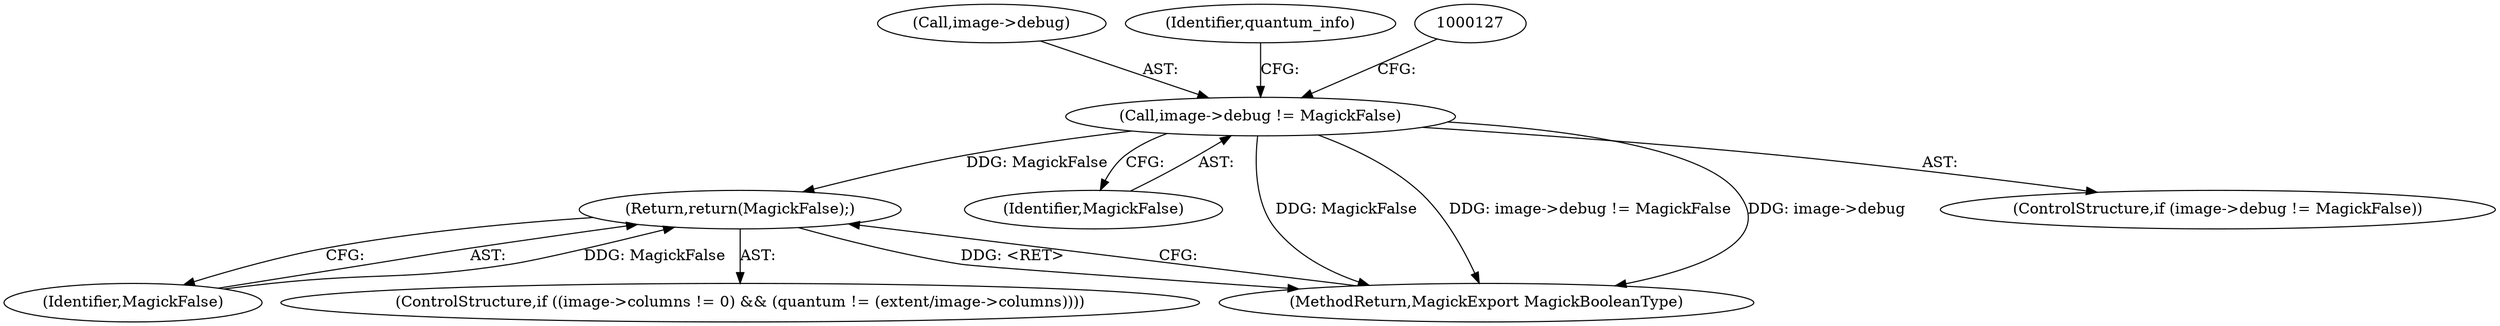 digraph "0_ImageMagick_c4e63ad30bc42da691f2b5f82a24516dd6b4dc70_0@pointer" {
"1000121" [label="(Call,image->debug != MagickFalse)"];
"1000234" [label="(Return,return(MagickFalse);)"];
"1000121" [label="(Call,image->debug != MagickFalse)"];
"1000234" [label="(Return,return(MagickFalse);)"];
"1000125" [label="(Identifier,MagickFalse)"];
"1000240" [label="(MethodReturn,MagickExport MagickBooleanType)"];
"1000235" [label="(Identifier,MagickFalse)"];
"1000122" [label="(Call,image->debug)"];
"1000120" [label="(ControlStructure,if (image->debug != MagickFalse))"];
"1000220" [label="(ControlStructure,if ((image->columns != 0) && (quantum != (extent/image->columns))))"];
"1000137" [label="(Identifier,quantum_info)"];
"1000121" -> "1000120"  [label="AST: "];
"1000121" -> "1000125"  [label="CFG: "];
"1000122" -> "1000121"  [label="AST: "];
"1000125" -> "1000121"  [label="AST: "];
"1000127" -> "1000121"  [label="CFG: "];
"1000137" -> "1000121"  [label="CFG: "];
"1000121" -> "1000240"  [label="DDG: MagickFalse"];
"1000121" -> "1000240"  [label="DDG: image->debug != MagickFalse"];
"1000121" -> "1000240"  [label="DDG: image->debug"];
"1000121" -> "1000234"  [label="DDG: MagickFalse"];
"1000234" -> "1000220"  [label="AST: "];
"1000234" -> "1000235"  [label="CFG: "];
"1000235" -> "1000234"  [label="AST: "];
"1000240" -> "1000234"  [label="CFG: "];
"1000234" -> "1000240"  [label="DDG: <RET>"];
"1000235" -> "1000234"  [label="DDG: MagickFalse"];
}
